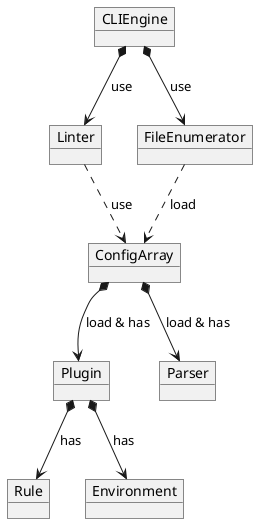 @startuml
object CLIEngine
object Linter
object Rule
object Environment
object Plugin
object Parser
object ConfigArray
object FileEnumerator

CLIEngine *--> Linter : "use"
CLIEngine *--> FileEnumerator : "use"
Linter ..> ConfigArray : "use"
FileEnumerator ..> ConfigArray : "load"
ConfigArray *--> Parser : "load & has"
ConfigArray *--> Plugin : "load & has"
Plugin *--> Rule : "has"
Plugin *--> Environment : "has"
@enduml

